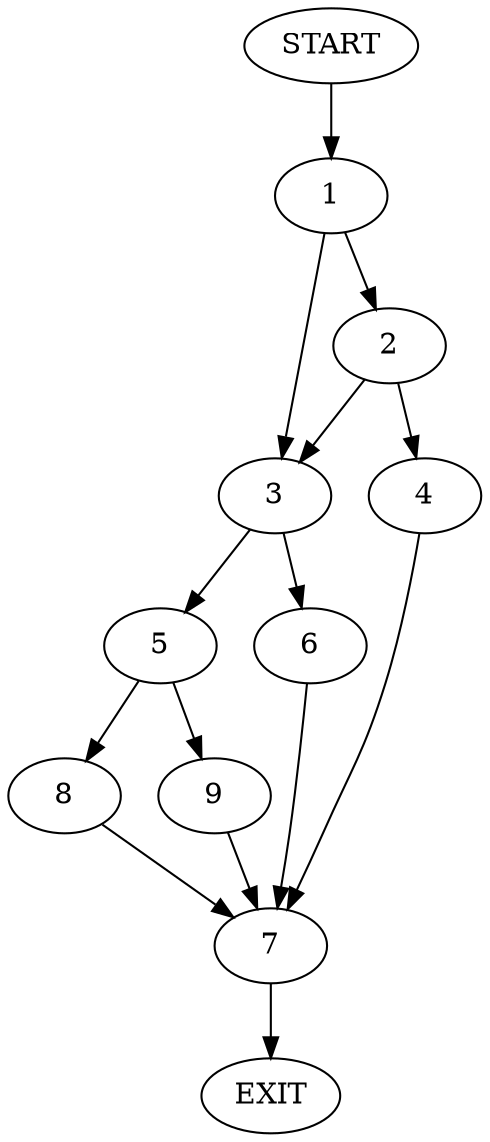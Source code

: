 digraph {
0 [label="START"]
10 [label="EXIT"]
0 -> 1
1 -> 2
1 -> 3
2 -> 4
2 -> 3
3 -> 5
3 -> 6
4 -> 7
7 -> 10
6 -> 7
5 -> 8
5 -> 9
8 -> 7
9 -> 7
}
